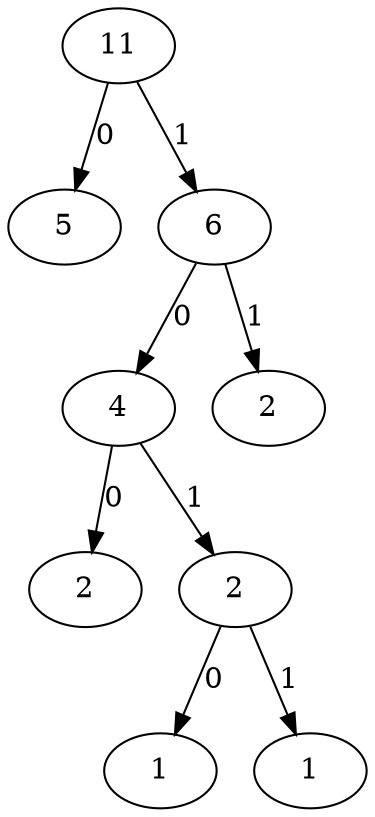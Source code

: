 digraph test{ 
11607088->11605920[label=0];
11605920[label="5"];
11607088[label="11"];
11607088->11607056[label=1];
11607056->11607024[label=0];
11607024->11607264[label=0];
11607264[label="2"];
11607024[label="4"];
11607024->11606992[label=1];
11606992->11607232[label=0];
11607232[label="1"];
11606992[label="2"];
11606992->11607296[label=1];
11607296[label="1"];
11607056[label="6"];
11607056->11607376[label=1];
11607376[label="2"];
}

